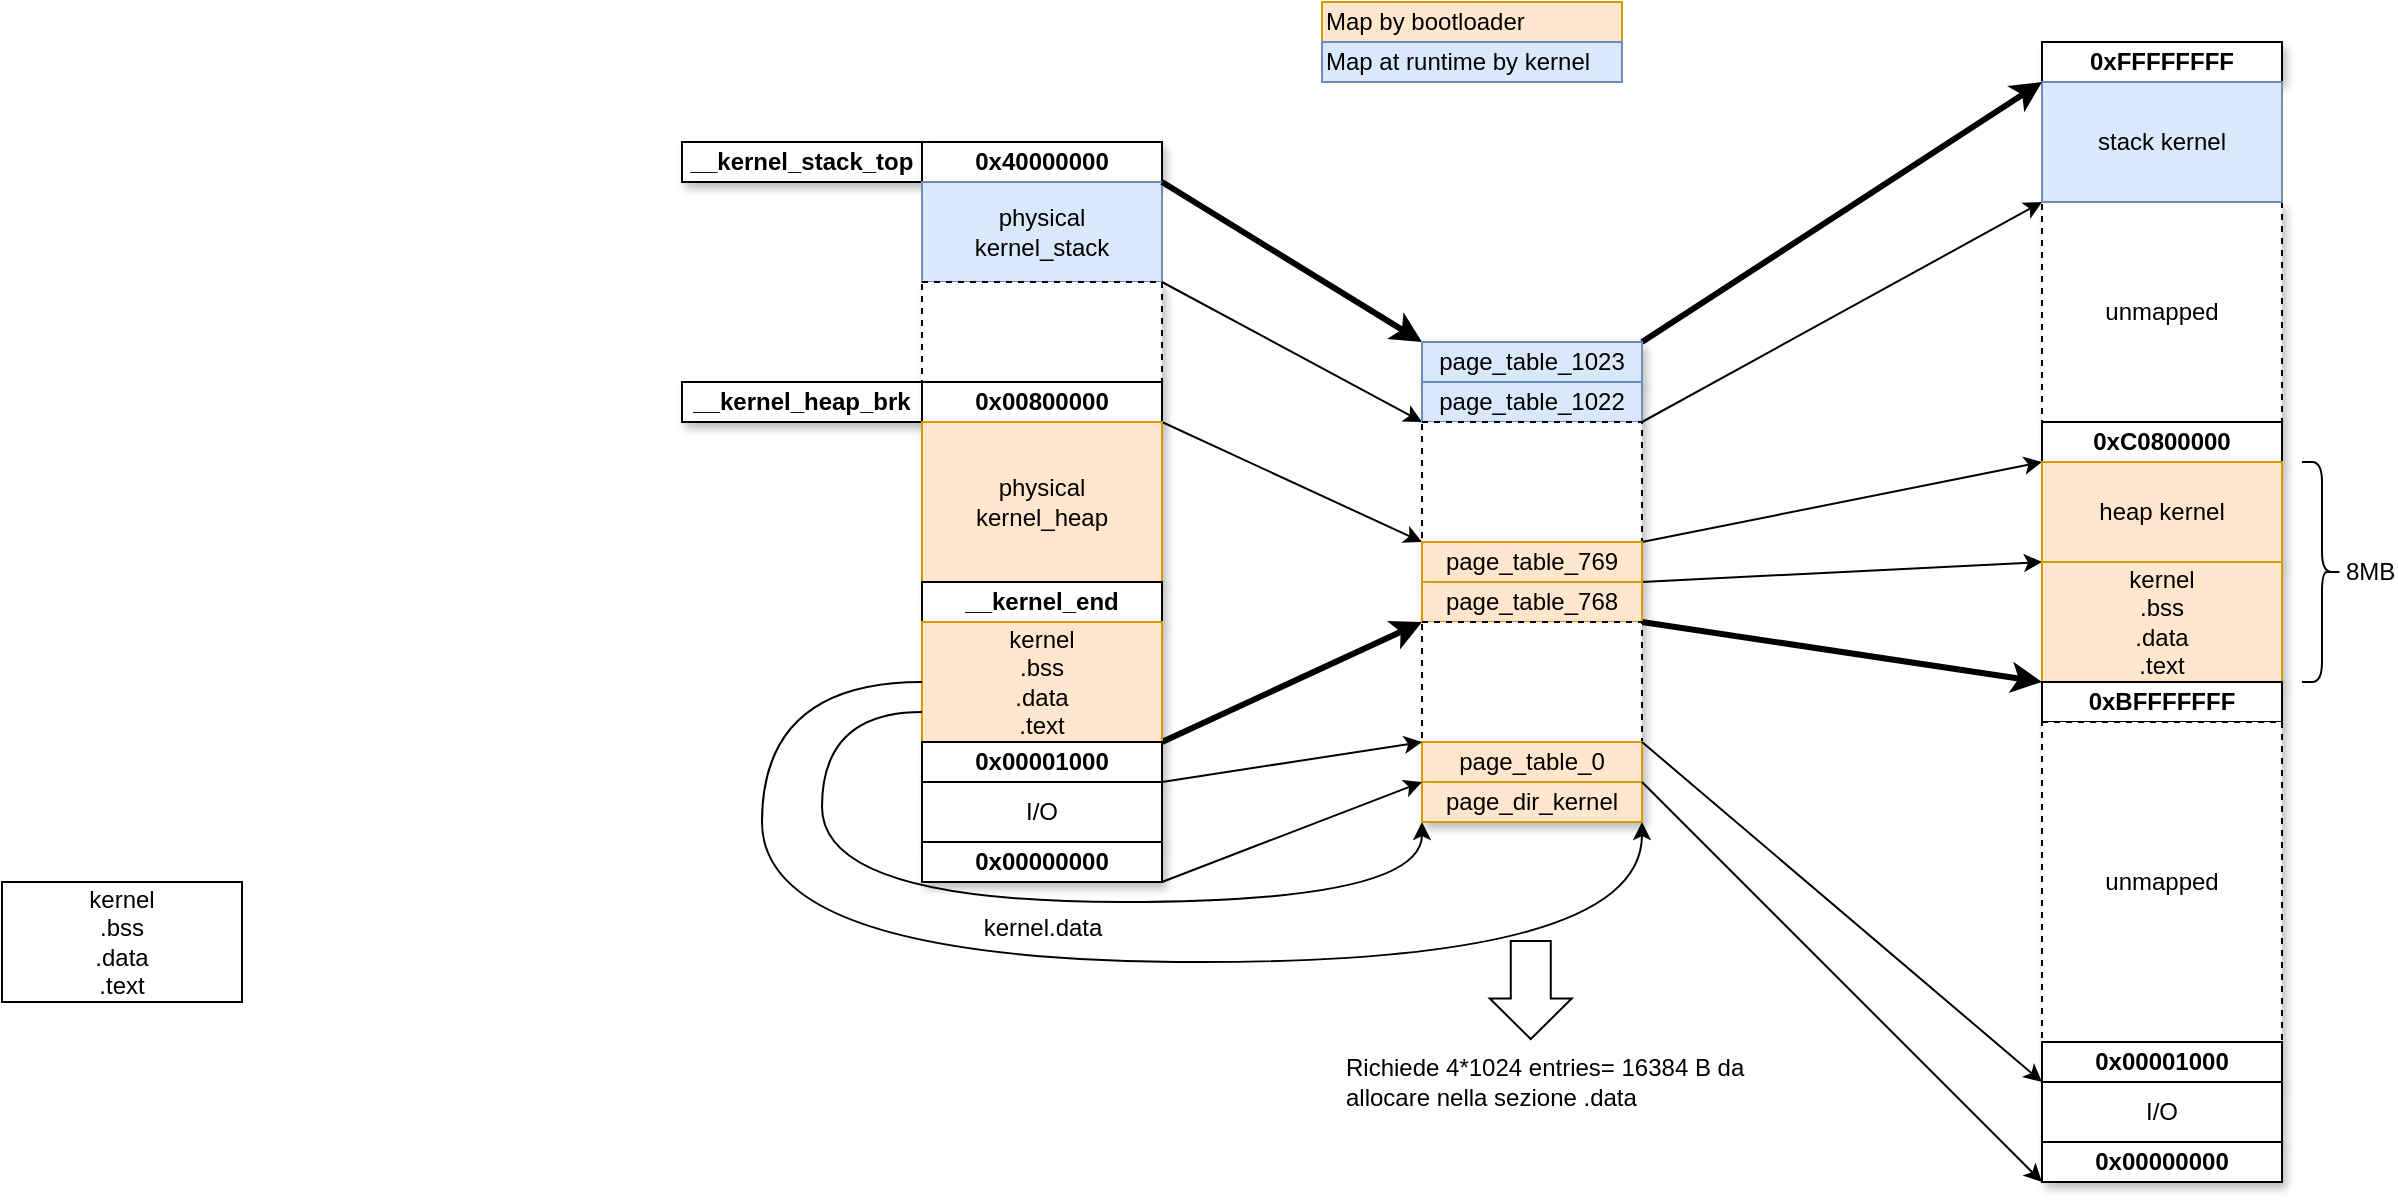 <mxfile version="26.0.16" pages="2">
  <diagram name="Page-2" id="4AFyXW5LHkHdHGufDJnh">
    <mxGraphModel dx="2303" dy="863" grid="1" gridSize="10" guides="1" tooltips="1" connect="1" arrows="1" fold="1" page="1" pageScale="1" pageWidth="827" pageHeight="1169" math="0" shadow="0">
      <root>
        <mxCell id="0" />
        <mxCell id="1" parent="0" />
        <mxCell id="R--mif7dw4f2BJI1_KU_-18" value="" style="endArrow=classic;html=1;rounded=0;exitX=1;exitY=1;exitDx=0;exitDy=0;entryX=0;entryY=0;entryDx=0;entryDy=0;strokeWidth=3;" parent="1" source="R--mif7dw4f2BJI1_KU_-4" target="R--mif7dw4f2BJI1_KU_-2" edge="1">
          <mxGeometry width="50" height="50" relative="1" as="geometry">
            <mxPoint x="290" y="400" as="sourcePoint" />
            <mxPoint x="340" y="350" as="targetPoint" />
          </mxGeometry>
        </mxCell>
        <mxCell id="R--mif7dw4f2BJI1_KU_-19" value="" style="endArrow=classic;html=1;rounded=0;exitX=1;exitY=0;exitDx=0;exitDy=0;entryX=0;entryY=1;entryDx=0;entryDy=0;" parent="1" source="R--mif7dw4f2BJI1_KU_-4" target="R--mif7dw4f2BJI1_KU_-15" edge="1">
          <mxGeometry width="50" height="50" relative="1" as="geometry">
            <mxPoint x="270" y="330" as="sourcePoint" />
            <mxPoint x="320" y="280" as="targetPoint" />
          </mxGeometry>
        </mxCell>
        <mxCell id="R--mif7dw4f2BJI1_KU_-22" value="" style="endArrow=classic;html=1;rounded=0;exitX=1;exitY=0;exitDx=0;exitDy=0;entryX=0;entryY=0;entryDx=0;entryDy=0;" parent="1" source="R--mif7dw4f2BJI1_KU_-9" target="R--mif7dw4f2BJI1_KU_-15" edge="1">
          <mxGeometry width="50" height="50" relative="1" as="geometry">
            <mxPoint x="270" y="285" as="sourcePoint" />
            <mxPoint x="320" y="235" as="targetPoint" />
          </mxGeometry>
        </mxCell>
        <mxCell id="R--mif7dw4f2BJI1_KU_-24" value="kernel&lt;div&gt;.bss&lt;br&gt;&lt;div&gt;.data&lt;/div&gt;&lt;/div&gt;&lt;div&gt;.text&lt;/div&gt;" style="rounded=0;whiteSpace=wrap;html=1;" parent="1" vertex="1">
          <mxGeometry x="-550" y="450" width="120" height="60" as="geometry" />
        </mxCell>
        <mxCell id="R--mif7dw4f2BJI1_KU_-26" value="" style="endArrow=classic;html=1;rounded=0;exitX=1;exitY=1;exitDx=0;exitDy=0;entryX=0;entryY=1;entryDx=0;entryDy=0;strokeWidth=3;" parent="1" source="R--mif7dw4f2BJI1_KU_-23" target="R--mif7dw4f2BJI1_KU_-4" edge="1">
          <mxGeometry width="50" height="50" relative="1" as="geometry">
            <mxPoint x="210" y="310" as="sourcePoint" />
            <mxPoint x="260" y="260" as="targetPoint" />
          </mxGeometry>
        </mxCell>
        <mxCell id="R--mif7dw4f2BJI1_KU_-29" value="0xFFFFFFFF" style="whiteSpace=wrap;html=1;shadow=1;fontStyle=1" parent="1" vertex="1">
          <mxGeometry x="470" y="30" width="120" height="20" as="geometry" />
        </mxCell>
        <mxCell id="R--mif7dw4f2BJI1_KU_-31" value="unmapped" style="whiteSpace=wrap;html=1;dashed=1;shadow=1;" parent="1" vertex="1">
          <mxGeometry x="470" y="110" width="120" height="110" as="geometry" />
        </mxCell>
        <mxCell id="R--mif7dw4f2BJI1_KU_-30" value="0xC0800000" style="whiteSpace=wrap;html=1;shadow=1;fontStyle=1" parent="1" vertex="1">
          <mxGeometry x="470" y="220" width="120" height="20" as="geometry" />
        </mxCell>
        <mxCell id="R--mif7dw4f2BJI1_KU_-15" value="heap kernel" style="whiteSpace=wrap;html=1;shadow=1;fillColor=#ffe6cc;strokeColor=#d79b00;" parent="1" vertex="1">
          <mxGeometry x="470" y="240" width="120" height="50" as="geometry" />
        </mxCell>
        <mxCell id="R--mif7dw4f2BJI1_KU_-1" value="kernel&lt;div&gt;.bss&lt;br&gt;&lt;div&gt;.data&lt;/div&gt;&lt;/div&gt;&lt;div&gt;.text&lt;/div&gt;" style="rounded=0;whiteSpace=wrap;html=1;shadow=1;fillColor=#ffe6cc;strokeColor=#d79b00;" parent="1" vertex="1">
          <mxGeometry x="470" y="290" width="120" height="60" as="geometry" />
        </mxCell>
        <mxCell id="R--mif7dw4f2BJI1_KU_-2" value="0xBFFFFFFF" style="whiteSpace=wrap;html=1;shadow=1;fontStyle=1" parent="1" vertex="1">
          <mxGeometry x="470" y="350" width="120" height="20" as="geometry" />
        </mxCell>
        <mxCell id="R--mif7dw4f2BJI1_KU_-32" value="8MB" style="shape=curlyBracket;whiteSpace=wrap;html=1;rounded=1;flipH=1;labelPosition=right;verticalLabelPosition=middle;align=left;verticalAlign=middle;" parent="1" vertex="1">
          <mxGeometry x="600" y="240" width="20" height="110" as="geometry" />
        </mxCell>
        <mxCell id="R--mif7dw4f2BJI1_KU_-37" value="" style="endArrow=classic;html=1;rounded=0;exitX=1;exitY=1;exitDx=0;exitDy=0;entryX=0;entryY=0;entryDx=0;entryDy=0;" parent="1" source="R--mif7dw4f2BJI1_KU_-38" target="R--mif7dw4f2BJI1_KU_-9" edge="1">
          <mxGeometry width="50" height="50" relative="1" as="geometry">
            <mxPoint x="130" y="230" as="sourcePoint" />
            <mxPoint x="180" y="180" as="targetPoint" />
          </mxGeometry>
        </mxCell>
        <mxCell id="R--mif7dw4f2BJI1_KU_-36" value="__kernel_heap_brk" style="whiteSpace=wrap;html=1;fontStyle=1;shadow=1;" parent="1" vertex="1">
          <mxGeometry x="-210" y="200" width="120" height="20" as="geometry" />
        </mxCell>
        <mxCell id="R--mif7dw4f2BJI1_KU_-39" value="__kernel_stack_top" style="whiteSpace=wrap;html=1;fontStyle=1;shadow=1;" parent="1" vertex="1">
          <mxGeometry x="-210" y="80" width="120" height="20" as="geometry" />
        </mxCell>
        <mxCell id="R--mif7dw4f2BJI1_KU_-40" value="0x40000000" style="whiteSpace=wrap;html=1;fontStyle=1;shadow=1;" parent="1" vertex="1">
          <mxGeometry x="-90" y="80" width="120" height="20" as="geometry" />
        </mxCell>
        <mxCell id="R--mif7dw4f2BJI1_KU_-41" value="physical&lt;div&gt;kernel_stack&lt;/div&gt;" style="rounded=0;whiteSpace=wrap;html=1;fillColor=#dae8fc;strokeColor=#6c8ebf;" parent="1" vertex="1">
          <mxGeometry x="-90" y="100" width="120" height="50" as="geometry" />
        </mxCell>
        <mxCell id="R--mif7dw4f2BJI1_KU_-43" value="" style="endArrow=classic;html=1;rounded=0;exitX=1;exitY=1;exitDx=0;exitDy=0;entryX=0;entryY=0;entryDx=0;entryDy=0;" parent="1" source="R--mif7dw4f2BJI1_KU_-41" target="R--mif7dw4f2BJI1_KU_-52" edge="1">
          <mxGeometry width="50" height="50" relative="1" as="geometry">
            <mxPoint x="120" y="110" as="sourcePoint" />
            <mxPoint x="170" y="60" as="targetPoint" />
          </mxGeometry>
        </mxCell>
        <mxCell id="R--mif7dw4f2BJI1_KU_-46" value="" style="endArrow=classic;html=1;rounded=0;exitX=1;exitY=0;exitDx=0;exitDy=0;entryX=0;entryY=0;entryDx=0;entryDy=0;strokeWidth=3;" parent="1" source="R--mif7dw4f2BJI1_KU_-41" target="R--mif7dw4f2BJI1_KU_-42" edge="1">
          <mxGeometry width="50" height="50" relative="1" as="geometry">
            <mxPoint x="120" y="110" as="sourcePoint" />
            <mxPoint x="170" y="60" as="targetPoint" />
          </mxGeometry>
        </mxCell>
        <mxCell id="R--mif7dw4f2BJI1_KU_-47" value="stack kernel" style="rounded=0;whiteSpace=wrap;html=1;fillColor=#dae8fc;strokeColor=#6c8ebf;" parent="1" vertex="1">
          <mxGeometry x="470" y="50" width="120" height="60" as="geometry" />
        </mxCell>
        <mxCell id="R--mif7dw4f2BJI1_KU_-49" value="" style="endArrow=classic;html=1;rounded=0;exitX=1;exitY=1;exitDx=0;exitDy=0;entryX=0;entryY=1;entryDx=0;entryDy=0;" parent="1" source="R--mif7dw4f2BJI1_KU_-55" target="R--mif7dw4f2BJI1_KU_-47" edge="1">
          <mxGeometry width="50" height="50" relative="1" as="geometry">
            <mxPoint x="230" y="130" as="sourcePoint" />
            <mxPoint x="280" y="80" as="targetPoint" />
          </mxGeometry>
        </mxCell>
        <mxCell id="R--mif7dw4f2BJI1_KU_-51" value="" style="endArrow=classic;html=1;rounded=0;exitX=1;exitY=0;exitDx=0;exitDy=0;entryX=0;entryY=0;entryDx=0;entryDy=0;strokeWidth=3;" parent="1" source="R--mif7dw4f2BJI1_KU_-42" target="R--mif7dw4f2BJI1_KU_-47" edge="1">
          <mxGeometry width="50" height="50" relative="1" as="geometry">
            <mxPoint x="250" y="180" as="sourcePoint" />
            <mxPoint x="330" y="70" as="targetPoint" />
          </mxGeometry>
        </mxCell>
        <mxCell id="R--mif7dw4f2BJI1_KU_-42" value="page_table_1023" style="rounded=0;whiteSpace=wrap;html=1;shadow=1;fillColor=#dae8fc;strokeColor=#6c8ebf;" parent="1" vertex="1">
          <mxGeometry x="160" y="180" width="110" height="20" as="geometry" />
        </mxCell>
        <mxCell id="R--mif7dw4f2BJI1_KU_-53" value="Map by bootloader" style="rounded=0;whiteSpace=wrap;html=1;fillColor=#ffe6cc;strokeColor=#d79b00;align=left;" parent="1" vertex="1">
          <mxGeometry x="110" y="10" width="150" height="20" as="geometry" />
        </mxCell>
        <mxCell id="R--mif7dw4f2BJI1_KU_-54" value="Map at runtime by kernel" style="rounded=0;whiteSpace=wrap;html=1;fillColor=#dae8fc;strokeColor=#6c8ebf;align=left;" parent="1" vertex="1">
          <mxGeometry x="110" y="30" width="150" height="20" as="geometry" />
        </mxCell>
        <mxCell id="R--mif7dw4f2BJI1_KU_-55" value="page_table_1022" style="rounded=0;whiteSpace=wrap;html=1;shadow=1;fillColor=#dae8fc;strokeColor=#6c8ebf;" parent="1" vertex="1">
          <mxGeometry x="160" y="200" width="110" height="20" as="geometry" />
        </mxCell>
        <mxCell id="R--mif7dw4f2BJI1_KU_-52" value="" style="whiteSpace=wrap;html=1;dashed=1;shadow=1;" parent="1" vertex="1">
          <mxGeometry x="160" y="220" width="110" height="60" as="geometry" />
        </mxCell>
        <mxCell id="R--mif7dw4f2BJI1_KU_-9" value="page_table_769" style="rounded=0;whiteSpace=wrap;html=1;shadow=1;fillColor=#ffe6cc;strokeColor=#d79b00;" parent="1" vertex="1">
          <mxGeometry x="160" y="280" width="110" height="20" as="geometry" />
        </mxCell>
        <mxCell id="R--mif7dw4f2BJI1_KU_-4" value="page_table_768" style="rounded=0;whiteSpace=wrap;html=1;shadow=1;fillColor=#ffe6cc;strokeColor=#d79b00;" parent="1" vertex="1">
          <mxGeometry x="160" y="300" width="110" height="20" as="geometry" />
        </mxCell>
        <mxCell id="R--mif7dw4f2BJI1_KU_-58" value="" style="whiteSpace=wrap;html=1;dashed=1;shadow=1;" parent="1" vertex="1">
          <mxGeometry x="160" y="320" width="110" height="60" as="geometry" />
        </mxCell>
        <mxCell id="R--mif7dw4f2BJI1_KU_-59" value="" style="whiteSpace=wrap;html=1;dashed=1;shadow=1;" parent="1" vertex="1">
          <mxGeometry x="-90" y="150" width="120" height="50" as="geometry" />
        </mxCell>
        <mxCell id="R--mif7dw4f2BJI1_KU_-38" value="0x00800000" style="whiteSpace=wrap;html=1;fontStyle=1;shadow=1;" parent="1" vertex="1">
          <mxGeometry x="-90" y="200" width="120" height="20" as="geometry" />
        </mxCell>
        <mxCell id="R--mif7dw4f2BJI1_KU_-34" value="physical&lt;div&gt;kernel_heap&lt;/div&gt;" style="rounded=0;whiteSpace=wrap;html=1;shadow=1;fillColor=#ffe6cc;strokeColor=#d79b00;" parent="1" vertex="1">
          <mxGeometry x="-90" y="220" width="120" height="80" as="geometry" />
        </mxCell>
        <mxCell id="R--mif7dw4f2BJI1_KU_-33" value="__kernel_end" style="whiteSpace=wrap;html=1;fontStyle=1;shadow=1;" parent="1" vertex="1">
          <mxGeometry x="-90" y="300" width="120" height="20" as="geometry" />
        </mxCell>
        <mxCell id="R--mif7dw4f2BJI1_KU_-23" value="kernel&lt;div&gt;.bss&lt;br&gt;&lt;div&gt;.data&lt;/div&gt;&lt;/div&gt;&lt;div&gt;.text&lt;/div&gt;" style="rounded=0;whiteSpace=wrap;html=1;shadow=1;fillColor=#ffe6cc;strokeColor=#d79b00;" parent="1" vertex="1">
          <mxGeometry x="-90" y="320" width="120" height="60" as="geometry" />
        </mxCell>
        <mxCell id="R--mif7dw4f2BJI1_KU_-60" value="" style="shape=flexArrow;endArrow=classic;html=1;rounded=0;width=20;endSize=6.412;" parent="1" edge="1">
          <mxGeometry width="50" height="50" relative="1" as="geometry">
            <mxPoint x="214.38" y="479" as="sourcePoint" />
            <mxPoint x="214.38" y="529" as="targetPoint" />
          </mxGeometry>
        </mxCell>
        <mxCell id="R--mif7dw4f2BJI1_KU_-61" value="Richiede 4*1024 entries= 16384 B da&amp;nbsp;&lt;div&gt;allocare nella&lt;span style=&quot;background-color: transparent; color: light-dark(rgb(0, 0, 0), rgb(255, 255, 255));&quot;&gt;&amp;nbsp;sezione .data&lt;/span&gt;&lt;/div&gt;" style="text;html=1;align=left;verticalAlign=middle;resizable=0;points=[];autosize=1;strokeColor=none;fillColor=none;" parent="1" vertex="1">
          <mxGeometry x="120" y="530" width="230" height="40" as="geometry" />
        </mxCell>
        <mxCell id="R--mif7dw4f2BJI1_KU_-63" value="" style="endArrow=classic;html=1;rounded=0;entryX=0;entryY=1;entryDx=0;entryDy=0;exitX=0;exitY=0.75;exitDx=0;exitDy=0;edgeStyle=orthogonalEdgeStyle;curved=1;" parent="1" source="R--mif7dw4f2BJI1_KU_-23" target="R--mif7dw4f2BJI1_KU_-3" edge="1">
          <mxGeometry width="50" height="50" relative="1" as="geometry">
            <mxPoint x="220" y="300" as="sourcePoint" />
            <mxPoint x="270" y="250" as="targetPoint" />
            <Array as="points">
              <mxPoint x="-140" y="365" />
              <mxPoint x="-140" y="460" />
              <mxPoint x="160" y="460" />
            </Array>
          </mxGeometry>
        </mxCell>
        <mxCell id="R--mif7dw4f2BJI1_KU_-64" value="" style="endArrow=classic;html=1;rounded=0;entryX=1;entryY=1;entryDx=0;entryDy=0;exitX=0;exitY=0.5;exitDx=0;exitDy=0;edgeStyle=orthogonalEdgeStyle;curved=1;" parent="1" source="R--mif7dw4f2BJI1_KU_-23" target="R--mif7dw4f2BJI1_KU_-3" edge="1">
          <mxGeometry width="50" height="50" relative="1" as="geometry">
            <mxPoint x="-80" y="375" as="sourcePoint" />
            <mxPoint x="170" y="410" as="targetPoint" />
            <Array as="points">
              <mxPoint x="-170" y="350" />
              <mxPoint x="-170" y="490" />
              <mxPoint x="270" y="490" />
            </Array>
          </mxGeometry>
        </mxCell>
        <mxCell id="R--mif7dw4f2BJI1_KU_-65" value="kernel.data" style="text;html=1;align=center;verticalAlign=middle;resizable=0;points=[];autosize=1;strokeColor=none;fillColor=none;" parent="1" vertex="1">
          <mxGeometry x="-70" y="458" width="80" height="30" as="geometry" />
        </mxCell>
        <mxCell id="R--mif7dw4f2BJI1_KU_-68" value="page_table_0" style="rounded=0;whiteSpace=wrap;html=1;shadow=1;fillColor=#ffe6cc;strokeColor=#d79b00;" parent="1" vertex="1">
          <mxGeometry x="160" y="380" width="110" height="20" as="geometry" />
        </mxCell>
        <mxCell id="R--mif7dw4f2BJI1_KU_-3" value="page_dir_kernel" style="rounded=0;whiteSpace=wrap;html=1;shadow=1;fillColor=#ffe6cc;strokeColor=#d79b00;" parent="1" vertex="1">
          <mxGeometry x="160" y="400" width="110" height="20" as="geometry" />
        </mxCell>
        <mxCell id="R--mif7dw4f2BJI1_KU_-70" value="0x00001000" style="whiteSpace=wrap;html=1;fontStyle=1;shadow=1;" parent="1" vertex="1">
          <mxGeometry x="-90" y="380" width="120" height="20" as="geometry" />
        </mxCell>
        <mxCell id="R--mif7dw4f2BJI1_KU_-71" value="I/O" style="whiteSpace=wrap;html=1;shadow=1;" parent="1" vertex="1">
          <mxGeometry x="-90" y="400" width="120" height="30" as="geometry" />
        </mxCell>
        <mxCell id="R--mif7dw4f2BJI1_KU_-25" value="0x00000000" style="whiteSpace=wrap;html=1;fontStyle=1;shadow=1;" parent="1" vertex="1">
          <mxGeometry x="-90" y="430" width="120" height="20" as="geometry" />
        </mxCell>
        <mxCell id="R--mif7dw4f2BJI1_KU_-72" value="" style="endArrow=classic;html=1;rounded=0;exitX=1;exitY=1;exitDx=0;exitDy=0;entryX=0;entryY=0;entryDx=0;entryDy=0;" parent="1" source="R--mif7dw4f2BJI1_KU_-25" target="R--mif7dw4f2BJI1_KU_-3" edge="1">
          <mxGeometry width="50" height="50" relative="1" as="geometry">
            <mxPoint x="90" y="330" as="sourcePoint" />
            <mxPoint x="140" y="280" as="targetPoint" />
          </mxGeometry>
        </mxCell>
        <mxCell id="R--mif7dw4f2BJI1_KU_-73" value="" style="endArrow=classic;html=1;rounded=0;exitX=1;exitY=0;exitDx=0;exitDy=0;entryX=0;entryY=0;entryDx=0;entryDy=0;" parent="1" source="R--mif7dw4f2BJI1_KU_-71" target="R--mif7dw4f2BJI1_KU_-68" edge="1">
          <mxGeometry width="50" height="50" relative="1" as="geometry">
            <mxPoint x="70" y="390" as="sourcePoint" />
            <mxPoint x="120" y="340" as="targetPoint" />
          </mxGeometry>
        </mxCell>
        <mxCell id="R--mif7dw4f2BJI1_KU_-74" value="unmapped" style="whiteSpace=wrap;html=1;dashed=1;shadow=1;" parent="1" vertex="1">
          <mxGeometry x="470" y="370" width="120" height="160" as="geometry" />
        </mxCell>
        <mxCell id="R--mif7dw4f2BJI1_KU_-75" value="0x00001000" style="whiteSpace=wrap;html=1;fontStyle=1;shadow=1;" parent="1" vertex="1">
          <mxGeometry x="470" y="530" width="120" height="20" as="geometry" />
        </mxCell>
        <mxCell id="R--mif7dw4f2BJI1_KU_-76" value="I/O" style="whiteSpace=wrap;html=1;shadow=1;" parent="1" vertex="1">
          <mxGeometry x="470" y="550" width="120" height="30" as="geometry" />
        </mxCell>
        <mxCell id="R--mif7dw4f2BJI1_KU_-77" value="0x00000000" style="whiteSpace=wrap;html=1;fontStyle=1;shadow=1;" parent="1" vertex="1">
          <mxGeometry x="470" y="580" width="120" height="20" as="geometry" />
        </mxCell>
        <mxCell id="R--mif7dw4f2BJI1_KU_-78" value="" style="endArrow=classic;html=1;rounded=0;exitX=1;exitY=0;exitDx=0;exitDy=0;entryX=0;entryY=0;entryDx=0;entryDy=0;" parent="1" source="R--mif7dw4f2BJI1_KU_-68" target="R--mif7dw4f2BJI1_KU_-76" edge="1">
          <mxGeometry width="50" height="50" relative="1" as="geometry">
            <mxPoint x="360" y="570" as="sourcePoint" />
            <mxPoint x="490" y="520" as="targetPoint" />
          </mxGeometry>
        </mxCell>
        <mxCell id="R--mif7dw4f2BJI1_KU_-79" value="" style="endArrow=classic;html=1;rounded=0;exitX=1;exitY=0;exitDx=0;exitDy=0;entryX=0;entryY=1;entryDx=0;entryDy=0;" parent="1" source="R--mif7dw4f2BJI1_KU_-3" target="R--mif7dw4f2BJI1_KU_-77" edge="1">
          <mxGeometry width="50" height="50" relative="1" as="geometry">
            <mxPoint x="240" y="520" as="sourcePoint" />
            <mxPoint x="370" y="470" as="targetPoint" />
          </mxGeometry>
        </mxCell>
      </root>
    </mxGraphModel>
  </diagram>
  <diagram name="Page-1" id="nq6wcuWfMMHOWpqy7l_E">
    <mxGraphModel dx="2777" dy="1515" grid="1" gridSize="10" guides="1" tooltips="1" connect="1" arrows="1" fold="1" page="1" pageScale="1" pageWidth="827" pageHeight="1169" math="0" shadow="0">
      <root>
        <mxCell id="0" />
        <mxCell id="1" parent="0" />
        <mxCell id="EMXOts7WUYQBxqCJgTsc-84" value="" style="whiteSpace=wrap;html=1;dashed=1;" vertex="1" parent="1">
          <mxGeometry x="680" y="350" width="120" height="150" as="geometry" />
        </mxCell>
        <mxCell id="EMXOts7WUYQBxqCJgTsc-83" value="Enable Paging" style="whiteSpace=wrap;html=1;verticalAlign=top;textShadow=0;shadow=1;" vertex="1" parent="1">
          <mxGeometry x="690" y="600" width="380" height="110" as="geometry" />
        </mxCell>
        <mxCell id="EMXOts7WUYQBxqCJgTsc-67" style="edgeStyle=orthogonalEdgeStyle;rounded=0;orthogonalLoop=1;jettySize=auto;html=1;exitX=1;exitY=1;exitDx=0;exitDy=0;entryX=0;entryY=1;entryDx=0;entryDy=0;" edge="1" parent="1" source="EMXOts7WUYQBxqCJgTsc-1" target="EMXOts7WUYQBxqCJgTsc-63">
          <mxGeometry relative="1" as="geometry">
            <Array as="points">
              <mxPoint x="360" y="530" />
              <mxPoint x="360" y="530" />
            </Array>
          </mxGeometry>
        </mxCell>
        <mxCell id="EMXOts7WUYQBxqCJgTsc-1" value="0x00000000" style="rounded=0;whiteSpace=wrap;html=1;align=left;fontStyle=3" vertex="1" parent="1">
          <mxGeometry x="160" y="510" width="140" height="20" as="geometry" />
        </mxCell>
        <mxCell id="EMXOts7WUYQBxqCJgTsc-2" value="0x00100000&lt;div&gt;...&lt;/div&gt;" style="whiteSpace=wrap;html=1;verticalAlign=top;align=center;" vertex="1" parent="1">
          <mxGeometry x="160" y="440" width="140" height="70" as="geometry" />
        </mxCell>
        <mxCell id="EMXOts7WUYQBxqCJgTsc-58" style="edgeStyle=orthogonalEdgeStyle;rounded=0;orthogonalLoop=1;jettySize=auto;html=1;exitX=1;exitY=1;exitDx=0;exitDy=0;entryX=0;entryY=1;entryDx=0;entryDy=0;curved=1;" edge="1" parent="1" source="EMXOts7WUYQBxqCJgTsc-5" target="EMXOts7WUYQBxqCJgTsc-42">
          <mxGeometry relative="1" as="geometry">
            <Array as="points">
              <mxPoint x="480" y="440" />
              <mxPoint x="480" y="350" />
            </Array>
          </mxGeometry>
        </mxCell>
        <mxCell id="EMXOts7WUYQBxqCJgTsc-66" style="edgeStyle=orthogonalEdgeStyle;rounded=0;orthogonalLoop=1;jettySize=auto;html=1;exitX=1;exitY=1;exitDx=0;exitDy=0;entryX=0;entryY=0;entryDx=0;entryDy=0;curved=1;" edge="1" parent="1" source="EMXOts7WUYQBxqCJgTsc-5" target="EMXOts7WUYQBxqCJgTsc-65">
          <mxGeometry relative="1" as="geometry">
            <Array as="points">
              <mxPoint x="365" y="440" />
              <mxPoint x="365" y="470" />
            </Array>
          </mxGeometry>
        </mxCell>
        <mxCell id="EMXOts7WUYQBxqCJgTsc-5" value="__kernel_start" style="rounded=0;whiteSpace=wrap;html=1;align=left;fontStyle=3" vertex="1" parent="1">
          <mxGeometry x="160" y="420" width="140" height="20" as="geometry" />
        </mxCell>
        <mxCell id="EMXOts7WUYQBxqCJgTsc-6" value="kernel&lt;div&gt;.bss&lt;/div&gt;&lt;div&gt;.data&lt;/div&gt;&lt;div&gt;.text&lt;/div&gt;" style="rounded=0;whiteSpace=wrap;html=1;" vertex="1" parent="1">
          <mxGeometry x="160" y="340" width="140" height="80" as="geometry" />
        </mxCell>
        <mxCell id="EMXOts7WUYQBxqCJgTsc-59" style="edgeStyle=orthogonalEdgeStyle;rounded=0;orthogonalLoop=1;jettySize=auto;html=1;exitX=1;exitY=0;exitDx=0;exitDy=0;entryX=0;entryY=0;entryDx=0;entryDy=0;curved=1;" edge="1" parent="1" source="EMXOts7WUYQBxqCJgTsc-7" target="EMXOts7WUYQBxqCJgTsc-54">
          <mxGeometry relative="1" as="geometry">
            <Array as="points">
              <mxPoint x="480" y="220" />
              <mxPoint x="480" y="140" />
            </Array>
          </mxGeometry>
        </mxCell>
        <mxCell id="EMXOts7WUYQBxqCJgTsc-7" value="__kernel_stack_top&lt;div&gt;&lt;br&gt;&lt;/div&gt;&lt;div&gt;&lt;br&gt;&lt;/div&gt;&lt;div&gt;&lt;br&gt;&lt;/div&gt;&lt;div&gt;&lt;br&gt;&lt;/div&gt;&lt;div&gt;__kernel_heap_bottom&lt;/div&gt;" style="rounded=0;whiteSpace=wrap;html=1;verticalAlign=top;align=left;fontStyle=3" vertex="1" parent="1">
          <mxGeometry x="160" y="220" width="140" height="100" as="geometry" />
        </mxCell>
        <mxCell id="EMXOts7WUYQBxqCJgTsc-11" value="__kernel_end" style="rounded=0;whiteSpace=wrap;html=1;align=left;fontStyle=3" vertex="1" parent="1">
          <mxGeometry x="160" y="320" width="140" height="20" as="geometry" />
        </mxCell>
        <mxCell id="EMXOts7WUYQBxqCJgTsc-13" value="Kernel&lt;div&gt;image&lt;/div&gt;" style="shape=curlyBracket;whiteSpace=wrap;html=1;rounded=1;labelPosition=left;verticalLabelPosition=middle;align=right;verticalAlign=middle;" vertex="1" parent="1">
          <mxGeometry x="130" y="340" width="20" height="80" as="geometry" />
        </mxCell>
        <mxCell id="EMXOts7WUYQBxqCJgTsc-15" value="Physical memory" style="text;html=1;align=center;verticalAlign=middle;resizable=0;points=[];autosize=1;strokeColor=none;fillColor=none;fontStyle=4" vertex="1" parent="1">
          <mxGeometry x="175" y="530" width="110" height="30" as="geometry" />
        </mxCell>
        <mxCell id="EMXOts7WUYQBxqCJgTsc-16" value="__kernel_start = 0xC0000000" style="rounded=0;whiteSpace=wrap;html=1;align=left;fontStyle=3" vertex="1" parent="1">
          <mxGeometry x="930" y="330" width="280" height="20" as="geometry" />
        </mxCell>
        <mxCell id="EMXOts7WUYQBxqCJgTsc-17" value="kernel&lt;div&gt;.bss&lt;/div&gt;&lt;div&gt;.data&lt;/div&gt;&lt;div&gt;.text&lt;/div&gt;" style="rounded=0;whiteSpace=wrap;html=1;" vertex="1" parent="1">
          <mxGeometry x="930" y="260" width="280" height="70" as="geometry" />
        </mxCell>
        <mxCell id="EMXOts7WUYQBxqCJgTsc-18" value="__kernel_end = __kernel_start + __kernel_size" style="rounded=0;whiteSpace=wrap;html=1;align=left;fontStyle=3" vertex="1" parent="1">
          <mxGeometry x="930" y="240" width="280" height="20" as="geometry" />
        </mxCell>
        <mxCell id="EMXOts7WUYQBxqCJgTsc-19" value="__kernel_stack_top = 0xFFFFFFFF&lt;div&gt;&lt;br&gt;&lt;/div&gt;&lt;div&gt;&lt;br&gt;&lt;/div&gt;&lt;div&gt;&lt;br&gt;&lt;/div&gt;&lt;div&gt;&lt;br&gt;&lt;/div&gt;&lt;div&gt;__kernel_heap_bottom&lt;/div&gt;" style="rounded=0;whiteSpace=wrap;html=1;verticalAlign=top;align=left;fontStyle=3" vertex="1" parent="1">
          <mxGeometry x="930" y="140" width="280" height="100" as="geometry" />
        </mxCell>
        <mxCell id="EMXOts7WUYQBxqCJgTsc-20" value="User space memory&lt;div&gt;...&lt;/div&gt;" style="rounded=0;whiteSpace=wrap;html=1;" vertex="1" parent="1">
          <mxGeometry x="930" y="350" width="280" height="100" as="geometry" />
        </mxCell>
        <mxCell id="EMXOts7WUYQBxqCJgTsc-21" value="I/O identity mapping" style="whiteSpace=wrap;html=1;" vertex="1" parent="1">
          <mxGeometry x="930" y="470" width="280" height="40" as="geometry" />
        </mxCell>
        <mxCell id="EMXOts7WUYQBxqCJgTsc-22" value="0x00000000" style="rounded=0;whiteSpace=wrap;html=1;align=left;fontStyle=3" vertex="1" parent="1">
          <mxGeometry x="930" y="510" width="280" height="20" as="geometry" />
        </mxCell>
        <mxCell id="EMXOts7WUYQBxqCJgTsc-23" value="0x00100000 (??)" style="rounded=0;whiteSpace=wrap;html=1;align=left;fontStyle=3" vertex="1" parent="1">
          <mxGeometry x="930" y="450" width="280" height="20" as="geometry" />
        </mxCell>
        <mxCell id="EMXOts7WUYQBxqCJgTsc-24" value="Virtual memory" style="text;html=1;align=center;verticalAlign=middle;resizable=0;points=[];autosize=1;strokeColor=none;fillColor=none;fontStyle=4" vertex="1" parent="1">
          <mxGeometry x="1020" y="540" width="100" height="30" as="geometry" />
        </mxCell>
        <mxCell id="EMXOts7WUYQBxqCJgTsc-25" value="Virtual memory address" style="rounded=0;whiteSpace=wrap;html=1;textShadow=0;shadow=1;" vertex="1" parent="1">
          <mxGeometry x="120" y="860" width="320" height="20" as="geometry" />
        </mxCell>
        <mxCell id="EMXOts7WUYQBxqCJgTsc-30" style="edgeStyle=orthogonalEdgeStyle;rounded=0;orthogonalLoop=1;jettySize=auto;html=1;exitX=0.1;exitY=0.5;exitDx=0;exitDy=0;exitPerimeter=0;entryX=0;entryY=0.75;entryDx=0;entryDy=0;" edge="1" parent="1" source="EMXOts7WUYQBxqCJgTsc-26" target="EMXOts7WUYQBxqCJgTsc-29">
          <mxGeometry relative="1" as="geometry">
            <Array as="points">
              <mxPoint x="170" y="1250" />
            </Array>
          </mxGeometry>
        </mxCell>
        <mxCell id="EMXOts7WUYQBxqCJgTsc-38" value="31-22" style="edgeLabel;html=1;align=center;verticalAlign=middle;resizable=0;points=[];" vertex="1" connectable="0" parent="EMXOts7WUYQBxqCJgTsc-30">
          <mxGeometry x="-0.894" relative="1" as="geometry">
            <mxPoint x="-20" as="offset" />
          </mxGeometry>
        </mxCell>
        <mxCell id="EMXOts7WUYQBxqCJgTsc-39" value="21-12" style="edgeLabel;html=1;align=center;verticalAlign=middle;resizable=0;points=[];" vertex="1" connectable="0" parent="EMXOts7WUYQBxqCJgTsc-30">
          <mxGeometry x="-0.894" relative="1" as="geometry">
            <mxPoint x="80" as="offset" />
          </mxGeometry>
        </mxCell>
        <mxCell id="EMXOts7WUYQBxqCJgTsc-40" value="11-0" style="edgeLabel;html=1;align=center;verticalAlign=middle;resizable=0;points=[];" vertex="1" connectable="0" parent="EMXOts7WUYQBxqCJgTsc-30">
          <mxGeometry x="-0.894" relative="1" as="geometry">
            <mxPoint x="190" y="-11" as="offset" />
          </mxGeometry>
        </mxCell>
        <mxCell id="EMXOts7WUYQBxqCJgTsc-26" value="" style="shape=curlyBracket;whiteSpace=wrap;html=1;rounded=1;labelPosition=left;verticalLabelPosition=middle;align=right;verticalAlign=middle;rotation=-90;horizontal=0;textDirection=vertical-rl;" vertex="1" parent="1">
          <mxGeometry x="160" y="840" width="20" height="100" as="geometry" />
        </mxCell>
        <mxCell id="EMXOts7WUYQBxqCJgTsc-33" style="edgeStyle=orthogonalEdgeStyle;rounded=0;orthogonalLoop=1;jettySize=auto;html=1;exitX=0.1;exitY=0.5;exitDx=0;exitDy=0;exitPerimeter=0;entryX=0;entryY=0.75;entryDx=0;entryDy=0;" edge="1" parent="1" source="EMXOts7WUYQBxqCJgTsc-27" target="EMXOts7WUYQBxqCJgTsc-31">
          <mxGeometry relative="1" as="geometry">
            <Array as="points">
              <mxPoint x="270" y="980" />
              <mxPoint x="460" y="980" />
              <mxPoint x="460" y="1208" />
              <mxPoint x="490" y="1208" />
            </Array>
          </mxGeometry>
        </mxCell>
        <mxCell id="EMXOts7WUYQBxqCJgTsc-27" value="" style="shape=curlyBracket;whiteSpace=wrap;html=1;rounded=1;labelPosition=left;verticalLabelPosition=middle;align=right;verticalAlign=middle;rotation=-90;" vertex="1" parent="1">
          <mxGeometry x="260" y="840" width="20" height="100" as="geometry" />
        </mxCell>
        <mxCell id="EMXOts7WUYQBxqCJgTsc-37" style="edgeStyle=orthogonalEdgeStyle;rounded=0;orthogonalLoop=1;jettySize=auto;html=1;exitX=0.1;exitY=0.5;exitDx=0;exitDy=0;exitPerimeter=0;entryX=0;entryY=0.25;entryDx=0;entryDy=0;" edge="1" parent="1" source="EMXOts7WUYQBxqCJgTsc-28" target="EMXOts7WUYQBxqCJgTsc-35">
          <mxGeometry relative="1" as="geometry">
            <Array as="points">
              <mxPoint x="380" y="938" />
            </Array>
          </mxGeometry>
        </mxCell>
        <mxCell id="EMXOts7WUYQBxqCJgTsc-28" value="" style="shape=curlyBracket;whiteSpace=wrap;html=1;rounded=1;labelPosition=left;verticalLabelPosition=middle;align=right;verticalAlign=middle;rotation=-90;" vertex="1" parent="1">
          <mxGeometry x="370" y="830" width="20" height="120" as="geometry" />
        </mxCell>
        <mxCell id="EMXOts7WUYQBxqCJgTsc-32" style="edgeStyle=orthogonalEdgeStyle;rounded=0;orthogonalLoop=1;jettySize=auto;html=1;exitX=1;exitY=0.75;exitDx=0;exitDy=0;entryX=0;entryY=1;entryDx=0;entryDy=0;" edge="1" parent="1" source="EMXOts7WUYQBxqCJgTsc-29" target="EMXOts7WUYQBxqCJgTsc-31">
          <mxGeometry relative="1" as="geometry">
            <Array as="points">
              <mxPoint x="490" y="1250" />
            </Array>
          </mxGeometry>
        </mxCell>
        <mxCell id="EMXOts7WUYQBxqCJgTsc-29" value="Page directory" style="rounded=0;whiteSpace=wrap;html=1;" vertex="1" parent="1">
          <mxGeometry x="270" y="1070" width="120" height="240" as="geometry" />
        </mxCell>
        <mxCell id="EMXOts7WUYQBxqCJgTsc-36" style="edgeStyle=orthogonalEdgeStyle;rounded=0;orthogonalLoop=1;jettySize=auto;html=1;exitX=1;exitY=0.75;exitDx=0;exitDy=0;entryX=0;entryY=1;entryDx=0;entryDy=0;" edge="1" parent="1" source="EMXOts7WUYQBxqCJgTsc-31" target="EMXOts7WUYQBxqCJgTsc-35">
          <mxGeometry relative="1" as="geometry">
            <Array as="points">
              <mxPoint x="690" y="1208" />
              <mxPoint x="690" y="1050" />
            </Array>
          </mxGeometry>
        </mxCell>
        <mxCell id="EMXOts7WUYQBxqCJgTsc-31" value="Page table" style="rounded=0;whiteSpace=wrap;html=1;" vertex="1" parent="1">
          <mxGeometry x="490" y="1080" width="120" height="170" as="geometry" />
        </mxCell>
        <mxCell id="EMXOts7WUYQBxqCJgTsc-35" value="4KiB&lt;div&gt;&lt;br&gt;&lt;/div&gt;&lt;div&gt;&lt;br&gt;&lt;/div&gt;&lt;div&gt;&lt;br&gt;&lt;div&gt;Page&lt;/div&gt;&lt;/div&gt;&lt;div&gt;&lt;br&gt;&lt;/div&gt;&lt;div&gt;&lt;br&gt;&lt;/div&gt;&lt;div&gt;&lt;br&gt;&lt;/div&gt;&lt;div&gt;&lt;br&gt;&lt;/div&gt;&lt;div&gt;0 KiB&lt;/div&gt;" style="rounded=0;whiteSpace=wrap;html=1;" vertex="1" parent="1">
          <mxGeometry x="760" y="900" width="149" height="150" as="geometry" />
        </mxCell>
        <mxCell id="EMXOts7WUYQBxqCJgTsc-41" value="&lt;h1 style=&quot;margin-top: 0px;&quot;&gt;Virtual addr &amp;lt;=&amp;gt; Physical addr&lt;/h1&gt;&lt;div&gt;&lt;span style=&quot;background-color: transparent; color: light-dark(rgb(0, 0, 0), rgb(255, 255, 255));&quot;&gt;&lt;br&gt;&lt;/span&gt;&lt;/div&gt;&lt;div&gt;&lt;span style=&quot;background-color: transparent; color: light-dark(rgb(0, 0, 0), rgb(255, 255, 255));&quot;&gt;void * phys_addr(void * virt_addr){&lt;/span&gt;&lt;/div&gt;&lt;div&gt;&lt;span style=&quot;white-space: pre;&quot;&gt;&#x9;&lt;/span&gt;extern void * page_dir_base;&lt;br&gt;&lt;/div&gt;&lt;div&gt;&lt;span style=&quot;white-space: pre;&quot;&gt;&#x9;&lt;/span&gt;void * page_table_base = (page_dir_base + (virt_addr &amp;gt;&amp;gt; 22)) &amp;amp; 0xFFFF000;&lt;br&gt;&lt;/div&gt;&lt;div&gt;&lt;span style=&quot;white-space: pre;&quot;&gt;&#x9;&lt;/span&gt;void * page_base = (page_table_base + ((virt_addr &amp;gt;&amp;gt; 12) &amp;amp; 0x3FF)) &amp;amp; 0xFFFFF000;&lt;br&gt;&lt;/div&gt;&lt;div&gt;&lt;span style=&quot;white-space: pre;&quot;&gt;&#x9;&lt;/span&gt;return page_base + (virt_addr &amp;amp; 0xFFF);&lt;br&gt;&lt;/div&gt;&lt;div&gt;}&lt;/div&gt;&lt;div&gt;&lt;br&gt;&lt;/div&gt;&lt;div&gt;void * virt_addr(void * phys_addr){&lt;/div&gt;&lt;div&gt;&lt;span style=&quot;white-space: pre;&quot;&gt;&#x9;&lt;/span&gt;// TODO&lt;/div&gt;&lt;div&gt;}&lt;/div&gt;" style="text;html=1;whiteSpace=wrap;overflow=hidden;rounded=0;fillColor=default;strokeColor=default;fontFamily=Lucida Console;" vertex="1" parent="1">
          <mxGeometry x="1040" y="880" width="670" height="300" as="geometry" />
        </mxCell>
        <mxCell id="EMXOts7WUYQBxqCJgTsc-42" value="entry_768" style="rounded=0;whiteSpace=wrap;html=1;" vertex="1" parent="1">
          <mxGeometry x="680" y="320" width="120" height="30" as="geometry" />
        </mxCell>
        <mxCell id="EMXOts7WUYQBxqCJgTsc-52" value="entry_..." style="rounded=0;whiteSpace=wrap;html=1;" vertex="1" parent="1">
          <mxGeometry x="680" y="210" width="120" height="30" as="geometry" />
        </mxCell>
        <mxCell id="EMXOts7WUYQBxqCJgTsc-53" value="entry_..." style="rounded=0;whiteSpace=wrap;html=1;" vertex="1" parent="1">
          <mxGeometry x="680" y="170" width="120" height="40" as="geometry" />
        </mxCell>
        <mxCell id="EMXOts7WUYQBxqCJgTsc-54" value="entry_1024" style="rounded=0;whiteSpace=wrap;html=1;" vertex="1" parent="1">
          <mxGeometry x="680" y="140" width="120" height="30" as="geometry" />
        </mxCell>
        <mxCell id="EMXOts7WUYQBxqCJgTsc-79" style="edgeStyle=orthogonalEdgeStyle;rounded=0;orthogonalLoop=1;jettySize=auto;html=1;exitX=0.5;exitY=1;exitDx=0;exitDy=0;entryX=0;entryY=0.5;entryDx=0;entryDy=0;" edge="1" parent="1" source="EMXOts7WUYQBxqCJgTsc-60" target="EMXOts7WUYQBxqCJgTsc-78">
          <mxGeometry relative="1" as="geometry" />
        </mxCell>
        <mxCell id="EMXOts7WUYQBxqCJgTsc-60" value="entry_1" style="rounded=0;whiteSpace=wrap;html=1;" vertex="1" parent="1">
          <mxGeometry x="680" y="500" width="120" height="30" as="geometry" />
        </mxCell>
        <mxCell id="EMXOts7WUYQBxqCJgTsc-69" style="edgeStyle=orthogonalEdgeStyle;rounded=0;orthogonalLoop=1;jettySize=auto;html=1;exitX=1;exitY=1;exitDx=0;exitDy=0;entryX=0;entryY=1;entryDx=0;entryDy=0;" edge="1" parent="1" source="EMXOts7WUYQBxqCJgTsc-63" target="EMXOts7WUYQBxqCJgTsc-60">
          <mxGeometry relative="1" as="geometry">
            <Array as="points">
              <mxPoint x="610" y="530" />
              <mxPoint x="610" y="530" />
            </Array>
          </mxGeometry>
        </mxCell>
        <mxCell id="EMXOts7WUYQBxqCJgTsc-63" value="pt0" style="rounded=0;whiteSpace=wrap;html=1;" vertex="1" parent="1">
          <mxGeometry x="430" y="510" width="120" height="20" as="geometry" />
        </mxCell>
        <mxCell id="EMXOts7WUYQBxqCJgTsc-64" value="pt..." style="rounded=0;whiteSpace=wrap;html=1;" vertex="1" parent="1">
          <mxGeometry x="430" y="490" width="120" height="20" as="geometry" />
        </mxCell>
        <mxCell id="EMXOts7WUYQBxqCJgTsc-70" style="edgeStyle=orthogonalEdgeStyle;rounded=0;orthogonalLoop=1;jettySize=auto;html=1;exitX=1;exitY=0;exitDx=0;exitDy=0;entryX=0;entryY=0;entryDx=0;entryDy=0;curved=1;" edge="1" parent="1" source="EMXOts7WUYQBxqCJgTsc-65" target="EMXOts7WUYQBxqCJgTsc-60">
          <mxGeometry relative="1" as="geometry">
            <Array as="points">
              <mxPoint x="610" y="470" />
              <mxPoint x="610" y="500" />
            </Array>
          </mxGeometry>
        </mxCell>
        <mxCell id="EMXOts7WUYQBxqCJgTsc-65" value="pt255" style="rounded=0;whiteSpace=wrap;html=1;" vertex="1" parent="1">
          <mxGeometry x="430" y="470" width="120" height="20" as="geometry" />
        </mxCell>
        <mxCell id="EMXOts7WUYQBxqCJgTsc-71" value="entry_..." style="rounded=0;whiteSpace=wrap;html=1;" vertex="1" parent="1">
          <mxGeometry x="680" y="240" width="120" height="40" as="geometry" />
        </mxCell>
        <mxCell id="EMXOts7WUYQBxqCJgTsc-72" value="entry_..." style="rounded=0;whiteSpace=wrap;html=1;" vertex="1" parent="1">
          <mxGeometry x="680" y="280" width="120" height="40" as="geometry" />
        </mxCell>
        <mxCell id="EMXOts7WUYQBxqCJgTsc-73" value="" style="endArrow=classic;startArrow=classic;html=1;rounded=0;entryX=0;entryY=0;entryDx=0;entryDy=0;exitX=1;exitY=0;exitDx=0;exitDy=0;" edge="1" parent="1" source="EMXOts7WUYQBxqCJgTsc-54" target="EMXOts7WUYQBxqCJgTsc-19">
          <mxGeometry width="50" height="50" relative="1" as="geometry">
            <mxPoint x="820" y="320" as="sourcePoint" />
            <mxPoint x="870" y="270" as="targetPoint" />
          </mxGeometry>
        </mxCell>
        <mxCell id="EMXOts7WUYQBxqCJgTsc-74" value="" style="endArrow=classic;startArrow=classic;html=1;rounded=0;entryX=0;entryY=0;entryDx=0;entryDy=0;exitX=1;exitY=1;exitDx=0;exitDy=0;" edge="1" parent="1" source="EMXOts7WUYQBxqCJgTsc-42" target="EMXOts7WUYQBxqCJgTsc-20">
          <mxGeometry width="50" height="50" relative="1" as="geometry">
            <mxPoint x="779" y="360" as="sourcePoint" />
            <mxPoint x="909" y="360" as="targetPoint" />
          </mxGeometry>
        </mxCell>
        <mxCell id="EMXOts7WUYQBxqCJgTsc-76" value="" style="endArrow=classic;startArrow=classic;html=1;rounded=0;entryX=0;entryY=0;entryDx=0;entryDy=0;exitX=1;exitY=0;exitDx=0;exitDy=0;" edge="1" parent="1" source="EMXOts7WUYQBxqCJgTsc-60" target="EMXOts7WUYQBxqCJgTsc-23">
          <mxGeometry width="50" height="50" relative="1" as="geometry">
            <mxPoint x="790" y="450" as="sourcePoint" />
            <mxPoint x="920" y="450" as="targetPoint" />
          </mxGeometry>
        </mxCell>
        <mxCell id="EMXOts7WUYQBxqCJgTsc-77" value="" style="endArrow=classic;startArrow=classic;html=1;rounded=0;entryX=0;entryY=1;entryDx=0;entryDy=0;exitX=1;exitY=1;exitDx=0;exitDy=0;" edge="1" parent="1" source="EMXOts7WUYQBxqCJgTsc-60" target="EMXOts7WUYQBxqCJgTsc-22">
          <mxGeometry width="50" height="50" relative="1" as="geometry">
            <mxPoint x="800" y="510" as="sourcePoint" />
            <mxPoint x="940" y="460" as="targetPoint" />
          </mxGeometry>
        </mxCell>
        <mxCell id="EMXOts7WUYQBxqCJgTsc-78" value="CR3" style="rounded=0;whiteSpace=wrap;html=1;shadow=1;fillColor=#dae8fc;strokeColor=#6c8ebf;" vertex="1" parent="1">
          <mxGeometry x="890" y="630" width="120" height="20" as="geometry" />
        </mxCell>
        <mxCell id="EMXOts7WUYQBxqCJgTsc-80" value="CR0" style="rounded=0;whiteSpace=wrap;html=1;shadow=1;fillColor=#dae8fc;strokeColor=#6c8ebf;" vertex="1" parent="1">
          <mxGeometry x="890" y="660" width="120" height="20" as="geometry" />
        </mxCell>
        <mxCell id="EMXOts7WUYQBxqCJgTsc-82" value="" style="edgeStyle=orthogonalEdgeStyle;rounded=0;orthogonalLoop=1;jettySize=auto;html=1;" edge="1" parent="1" source="EMXOts7WUYQBxqCJgTsc-81" target="EMXOts7WUYQBxqCJgTsc-80">
          <mxGeometry relative="1" as="geometry" />
        </mxCell>
        <mxCell id="EMXOts7WUYQBxqCJgTsc-81" value="0x80000001" style="rounded=0;whiteSpace=wrap;html=1;" vertex="1" parent="1">
          <mxGeometry x="730" y="660" width="120" height="20" as="geometry" />
        </mxCell>
        <mxCell id="EMXOts7WUYQBxqCJgTsc-86" style="edgeStyle=orthogonalEdgeStyle;rounded=0;orthogonalLoop=1;jettySize=auto;html=1;exitX=1;exitY=0.5;exitDx=0;exitDy=0;entryX=0;entryY=1;entryDx=0;entryDy=0;" edge="1" parent="1" source="EMXOts7WUYQBxqCJgTsc-85" target="EMXOts7WUYQBxqCJgTsc-29">
          <mxGeometry relative="1" as="geometry">
            <Array as="points">
              <mxPoint x="250" y="1310" />
              <mxPoint x="250" y="1310" />
            </Array>
          </mxGeometry>
        </mxCell>
        <mxCell id="EMXOts7WUYQBxqCJgTsc-85" value="CR3" style="rounded=0;whiteSpace=wrap;html=1;shadow=1;fillColor=#dae8fc;strokeColor=#6c8ebf;" vertex="1" parent="1">
          <mxGeometry x="55" y="1300" width="120" height="20" as="geometry" />
        </mxCell>
        <mxCell id="EMXOts7WUYQBxqCJgTsc-88" value="Array" style="text;html=1;align=center;verticalAlign=middle;resizable=0;points=[];autosize=1;strokeColor=none;fillColor=none;fontStyle=4" vertex="1" parent="1">
          <mxGeometry x="300" y="1310" width="50" height="30" as="geometry" />
        </mxCell>
        <mxCell id="EMXOts7WUYQBxqCJgTsc-89" value="Array" style="text;html=1;align=center;verticalAlign=middle;resizable=0;points=[];autosize=1;strokeColor=none;fillColor=none;fontStyle=4" vertex="1" parent="1">
          <mxGeometry x="525" y="1250" width="50" height="30" as="geometry" />
        </mxCell>
        <mxCell id="EMXOts7WUYQBxqCJgTsc-90" value="Physical memory" style="text;html=1;align=center;verticalAlign=middle;resizable=0;points=[];autosize=1;strokeColor=none;fillColor=none;fontStyle=4" vertex="1" parent="1">
          <mxGeometry x="779.5" y="1050" width="110" height="30" as="geometry" />
        </mxCell>
        <mxCell id="EMXOts7WUYQBxqCJgTsc-91" value="&lt;h1 style=&quot;margin-top: 0px;&quot;&gt;Map / Unmap pages&lt;/h1&gt;&lt;div&gt;&lt;span style=&quot;background-color: transparent; color: light-dark(rgb(0, 0, 0), rgb(255, 255, 255));&quot;&gt;typedef struct{&lt;/span&gt;&lt;/div&gt;&lt;div&gt;&lt;span style=&quot;white-space: pre; white-space: normal;&quot;&gt;&#x9;&lt;/span&gt;&lt;/div&gt;&lt;div&gt;} PDE;&lt;/div&gt;&lt;div&gt;&lt;br&gt;&lt;/div&gt;&lt;div&gt;typedef struct{&lt;/div&gt;&lt;div&gt;&lt;span style=&quot;white-space: pre; white-space: normal;&quot;&gt;&#x9;&lt;/span&gt;&lt;/div&gt;&lt;div&gt;} PTE;&lt;/div&gt;&lt;div&gt;&lt;br&gt;&lt;/div&gt;&lt;div&gt;int paging_map_pages(PDE *pd_base, void *phys_addr, void *virt_addr, size_t page_count){&lt;/div&gt;&lt;div&gt;&lt;span style=&quot;white-space: pre; white-space: normal;&quot;&gt;&#x9;&lt;/span&gt;&lt;/div&gt;&lt;div&gt;&lt;span style=&quot;white-space: normal;&quot;&gt;&lt;span style=&quot;white-space:pre&quot;&gt;&#x9;&lt;/span&gt;if ((0xFFFFFFFF - phys_addr) &amp;lt; (page_count*4096) ||&lt;/span&gt;&lt;/div&gt;&lt;div&gt;&lt;span style=&quot;white-space: normal;&quot;&gt;&lt;span style=&quot;white-space:pre&quot;&gt;&#x9;&#x9;&lt;/span&gt;(0xFFFFFFFF - virt_addr) &amp;lt; (page_count*4096)) {&lt;/span&gt;&lt;/div&gt;&lt;div&gt;&lt;span style=&quot;white-space: normal;&quot;&gt;&lt;span style=&quot;white-space:pre&quot;&gt;&#x9;&#x9;&lt;/span&gt;/* Memory overflow */&lt;/span&gt;&lt;/div&gt;&lt;div&gt;&lt;span style=&quot;white-space: normal;&quot;&gt;&lt;span style=&quot;white-space:pre&quot;&gt;&#x9;&#x9;&lt;/span&gt;return -1;&lt;/span&gt;&lt;/div&gt;&lt;div&gt;&lt;span style=&quot;white-space: normal;&quot;&gt;&lt;span style=&quot;white-space:pre&quot;&gt;&#x9;&lt;/span&gt;}&lt;/span&gt;&lt;/div&gt;&lt;div&gt;&lt;span style=&quot;white-space: pre; white-space: normal;&quot;&gt;&#x9;&lt;/span&gt;&lt;/div&gt;&lt;div&gt;&lt;span style=&quot;white-space: normal;&quot;&gt;&lt;span style=&quot;white-space:pre&quot;&gt;&#x9;&lt;/span&gt;unsigned int pd_offset = (virt_addr&amp;amp;FFFFF000) / 0x400000;&lt;/span&gt;&lt;/div&gt;&lt;div&gt;&lt;span style=&quot;white-space: normal;&quot;&gt;&lt;span style=&quot;white-space:pre&quot;&gt;&#x9;&lt;/span&gt;unsigned int pt_offset = (virt_addr&amp;amp;FFFFF000) % 0x400000;&lt;/span&gt;&lt;/div&gt;&lt;div&gt;&lt;span style=&quot;white-space: normal;&quot;&gt;&lt;span style=&quot;white-space:pre&quot;&gt;&#x9;&lt;/span&gt;void *_phys_addr = phys_addr &amp;amp; 0xFFFFF000;&lt;/span&gt;&lt;/div&gt;&lt;div&gt;&lt;span style=&quot;white-space: pre; white-space: normal;&quot;&gt;&#x9;&lt;/span&gt;&lt;/div&gt;&lt;div&gt;&lt;span style=&quot;white-space: normal;&quot;&gt;&lt;span style=&quot;white-space:pre&quot;&gt;&#x9;&lt;/span&gt;for (unsigned int idx_PDE = pd_offset; (idx_PDE&amp;lt;1024) &amp;amp;&amp;amp; page_count&amp;gt;0; idx_PDE++){&lt;/span&gt;&lt;/div&gt;&lt;div&gt;&lt;span style=&quot;white-space: normal;&quot;&gt;&lt;span style=&quot;white-space:pre&quot;&gt;&#x9;&#x9;&lt;/span&gt;PDE *ptr_PDE = pd_base + idx_PDE;&lt;/span&gt;&lt;/div&gt;&lt;div&gt;&lt;span style=&quot;white-space: normal;&quot;&gt;&lt;span style=&quot;white-space:pre&quot;&gt;&#x9;&#x9;&lt;/span&gt;for (unsigned int idx_PTE = pt_offset; (idx_PTE&amp;lt;1024) &amp;amp;&amp;amp; page_count&amp;gt;0; idx_PTE++){&lt;/span&gt;&lt;/div&gt;&lt;div&gt;&lt;span style=&quot;white-space: normal;&quot;&gt;&lt;span style=&quot;white-space:pre&quot;&gt;&#x9;&#x9;&#x9;&lt;/span&gt;if (ptr_PDE-&amp;gt;addr == NULL){&lt;/span&gt;&lt;/div&gt;&lt;div&gt;&lt;span style=&quot;white-space: normal;&quot;&gt;&lt;span style=&quot;white-space:pre&quot;&gt;&#x9;&#x9;&#x9;&#x9;&lt;/span&gt;ptr_PDE-&amp;gt;addr = (PTE *)malloc(1024*sizeof(PTE));&lt;/span&gt;&lt;/div&gt;&lt;div&gt;&lt;span style=&quot;white-space: normal;&quot;&gt;&lt;span style=&quot;white-space:pre&quot;&gt;&#x9;&#x9;&#x9;&#x9;&lt;/span&gt;if (ptr_PDE == NULL){&lt;/span&gt;&lt;/div&gt;&lt;div&gt;&lt;span style=&quot;white-space: normal;&quot;&gt;&lt;span style=&quot;white-space:pre&quot;&gt;&#x9;&#x9;&#x9;&#x9;&#x9;&lt;/span&gt;return -1;&lt;/span&gt;&lt;/div&gt;&lt;div&gt;&lt;span style=&quot;white-space: normal;&quot;&gt;&lt;span style=&quot;white-space:pre&quot;&gt;&#x9;&#x9;&#x9;&#x9;&lt;/span&gt;}&lt;/span&gt;&lt;/div&gt;&lt;div&gt;&lt;span style=&quot;white-space: normal;&quot;&gt;&lt;span style=&quot;white-space:pre&quot;&gt;&#x9;&#x9;&#x9;&lt;/span&gt;}&lt;/span&gt;&lt;/div&gt;&lt;div&gt;&lt;span style=&quot;white-space: normal;&quot;&gt;&lt;span style=&quot;white-space:pre&quot;&gt;&#x9;&#x9;&#x9;&lt;/span&gt;PTE *ptr_PTE = ptr_PDE-&amp;gt;addr + idx_PTE;&lt;/span&gt;&lt;/div&gt;&lt;div&gt;&lt;span style=&quot;white-space: pre; white-space: normal;&quot;&gt;&#x9;&#x9;&#x9;&lt;/span&gt;&lt;/div&gt;&lt;div&gt;&lt;span style=&quot;white-space: normal;&quot;&gt;&lt;span style=&quot;white-space:pre&quot;&gt;&#x9;&#x9;&#x9;&lt;/span&gt;ptr_PTE-&amp;gt;addr = _phys_addr;&lt;/span&gt;&lt;/div&gt;&lt;div&gt;&lt;span style=&quot;white-space: normal;&quot;&gt;&lt;span style=&quot;white-space:pre&quot;&gt;&#x9;&#x9;&#x9;&lt;/span&gt;ptr_PTE-&amp;gt;p = 1;&lt;/span&gt;&lt;/div&gt;&lt;div&gt;&lt;span style=&quot;white-space: normal;&quot;&gt;&lt;span style=&quot;white-space:pre&quot;&gt;&#x9;&#x9;&#x9;&lt;/span&gt;ptr_PTE-&amp;gt;rw = 1;&lt;/span&gt;&lt;/div&gt;&lt;div&gt;&lt;span style=&quot;white-space: pre; white-space: normal;&quot;&gt;&#x9;&#x9;&#x9;&lt;/span&gt;&lt;/div&gt;&lt;div&gt;&lt;span style=&quot;white-space: normal;&quot;&gt;&lt;span style=&quot;white-space:pre&quot;&gt;&#x9;&#x9;&#x9;&lt;/span&gt;_phys_addr += 4096;&lt;/span&gt;&lt;/div&gt;&lt;div&gt;&lt;span style=&quot;white-space: normal;&quot;&gt;&lt;span style=&quot;white-space:pre&quot;&gt;&#x9;&#x9;&#x9;&lt;/span&gt;page_count--;&lt;/span&gt;&lt;/div&gt;&lt;div&gt;&lt;span style=&quot;white-space: normal;&quot;&gt;&lt;span style=&quot;white-space:pre&quot;&gt;&#x9;&#x9;&lt;/span&gt;}&lt;/span&gt;&lt;/div&gt;&lt;div&gt;&lt;span style=&quot;white-space: normal;&quot;&gt;&lt;span style=&quot;white-space:pre&quot;&gt;&#x9;&#x9;&lt;/span&gt;pt_offset = 0;&lt;/span&gt;&lt;/div&gt;&lt;div&gt;&lt;span style=&quot;white-space: normal;&quot;&gt;&lt;span style=&quot;white-space:pre&quot;&gt;&#x9;&lt;/span&gt;}&lt;/span&gt;&lt;/div&gt;&lt;div&gt;&lt;span style=&quot;white-space: pre; white-space: normal;&quot;&gt;&#x9;&lt;/span&gt;&lt;/div&gt;&lt;div&gt;&lt;span style=&quot;white-space: normal;&quot;&gt;&lt;span style=&quot;white-space:pre&quot;&gt;&#x9;&lt;/span&gt;return 0;&lt;/span&gt;&lt;/div&gt;&lt;div&gt;}&lt;/div&gt;&lt;div&gt;&lt;br&gt;&lt;/div&gt;&lt;div&gt;&lt;br&gt;&lt;/div&gt;&lt;div&gt;int paging_unmap_pages(PDE *pd_base, void *virt_addr, size_t page_count){&lt;/div&gt;&lt;div&gt;&lt;span style=&quot;white-space: normal;&quot;&gt;&lt;span style=&quot;white-space:pre&quot;&gt;&#x9;&lt;/span&gt;return 0;&lt;/span&gt;&lt;/div&gt;&lt;div&gt;}&lt;/div&gt;&lt;div&gt;&lt;br&gt;&lt;/div&gt;&lt;div&gt;&lt;br&gt;&lt;/div&gt;&lt;div&gt;&lt;br&gt;&lt;/div&gt;&lt;div&gt;int main (void){&lt;/div&gt;&lt;div&gt;&lt;span style=&quot;white-space: normal;&quot;&gt;&lt;span style=&quot;white-space:pre&quot;&gt;&#x9;&lt;/span&gt;PDE page_dir[1024];&lt;/span&gt;&lt;/div&gt;&lt;div&gt;&lt;span style=&quot;white-space: pre; white-space: normal;&quot;&gt;&#x9;&lt;/span&gt;&lt;/div&gt;&lt;div&gt;&lt;span style=&quot;white-space: normal;&quot;&gt;&lt;span style=&quot;white-space:pre&quot;&gt;&#x9;&lt;/span&gt;/* Map kernel to 0xC0000000 */&lt;/span&gt;&lt;/div&gt;&lt;div&gt;&lt;span style=&quot;white-space: normal;&quot;&gt;&lt;span style=&quot;white-space:pre&quot;&gt;&#x9;&lt;/span&gt;size_t __kernel_size = &amp;amp;__kernel_end - &amp;amp;__kernel_start;&lt;/span&gt;&lt;/div&gt;&lt;div&gt;&lt;span style=&quot;white-space: normal;&quot;&gt;&lt;span style=&quot;white-space:pre&quot;&gt;&#x9;&lt;/span&gt;paging_map_pages(page_dir, &amp;amp;__kernel_start, 0xC0000000, __kernel_size/4096+1);&lt;/span&gt;&lt;/div&gt;&lt;div&gt;&lt;span style=&quot;white-space: normal;&quot;&gt;&lt;span style=&quot;white-space:pre&quot;&gt;&#x9;&lt;/span&gt;paging_map_pages(page_dir, &amp;amp;__kernel_start, &amp;amp;_kernel_start, __kernel_size/4096+1);&lt;/span&gt;&lt;/div&gt;&lt;div&gt;&lt;br&gt;&lt;/div&gt;&lt;div&gt;&lt;br&gt;&lt;/div&gt;&lt;div&gt;&lt;span style=&quot;white-space: normal;&quot;&gt;&lt;span style=&quot;white-space:pre&quot;&gt;&#x9;&lt;/span&gt;/* Identity map first 1 MB =&amp;gt; 0x100000 / 0x1000 = 256 */&lt;/span&gt;&lt;/div&gt;&lt;div&gt;&lt;span style=&quot;white-space: normal;&quot;&gt;&lt;span style=&quot;white-space:pre&quot;&gt;&#x9;&lt;/span&gt;paging_map_pages(page_dir, 0x0, 0x0, 256);&lt;/span&gt;&lt;/div&gt;&lt;div&gt;&lt;span style=&quot;white-space: pre; white-space: normal;&quot;&gt;&#x9;&lt;/span&gt;&lt;/div&gt;&lt;div&gt;&lt;span style=&quot;white-space: normal;&quot;&gt;&lt;span style=&quot;white-space:pre&quot;&gt;&#x9;&lt;/span&gt;/*&amp;nbsp;&lt;/span&gt;&lt;/div&gt;&lt;div&gt;&lt;span style=&quot;white-space: normal;&quot;&gt;&lt;span style=&quot;white-space:pre&quot;&gt;&#x9;&lt;/span&gt;jump to higher half&amp;nbsp;&lt;/span&gt;&lt;/div&gt;&lt;div&gt;&lt;span style=&quot;white-space: normal;&quot;&gt;&lt;span style=&quot;white-space:pre&quot;&gt;&#x9;&lt;/span&gt;...&lt;/span&gt;&lt;/div&gt;&lt;div&gt;&lt;span style=&quot;white-space: normal;&quot;&gt;&lt;span style=&quot;white-space:pre&quot;&gt;&#x9;&lt;/span&gt;*/&lt;/span&gt;&lt;/div&gt;&lt;div&gt;&lt;span style=&quot;white-space: normal;&quot;&gt;&lt;span style=&quot;white-space:pre&quot;&gt;&#x9;&lt;/span&gt;CR3 = page_dir;&lt;/span&gt;&lt;/div&gt;&lt;div&gt;&lt;span style=&quot;white-space: normal;&quot;&gt;&lt;span style=&quot;white-space:pre&quot;&gt;&#x9;&lt;/span&gt;CR0 = 0x80000001;&lt;/span&gt;&lt;/div&gt;&lt;div&gt;&lt;span style=&quot;white-space: pre; white-space: normal;&quot;&gt;&#x9;&lt;/span&gt;&lt;/div&gt;&lt;div&gt;&lt;span style=&quot;white-space: normal;&quot;&gt;&lt;span style=&quot;white-space:pre&quot;&gt;&#x9;&lt;/span&gt;paging_unmap_pages(page_dir, &amp;amp;_kernel_start, __kernel_size); &lt;span style=&quot;white-space:pre&quot;&gt;&#x9;&lt;/span&gt;&lt;/span&gt;&lt;/div&gt;&lt;div&gt;}&lt;/div&gt;&lt;div&gt;&lt;br&gt;&lt;/div&gt;&lt;div&gt;&lt;br&gt;&lt;/div&gt;&lt;div&gt;&lt;br&gt;&lt;/div&gt;&lt;div&gt;&lt;br&gt;&lt;/div&gt;&lt;div&gt;&lt;br&gt;&lt;/div&gt;&lt;div&gt;&lt;br&gt;&lt;/div&gt;&lt;div&gt;&lt;br&gt;&lt;/div&gt;&lt;div&gt;&lt;br&gt;&lt;/div&gt;" style="text;html=1;whiteSpace=wrap;overflow=hidden;rounded=0;fillColor=default;strokeColor=default;fontFamily=Lucida Console;" vertex="1" parent="1">
          <mxGeometry x="1850" y="100" width="920" height="1000" as="geometry" />
        </mxCell>
      </root>
    </mxGraphModel>
  </diagram>
</mxfile>
